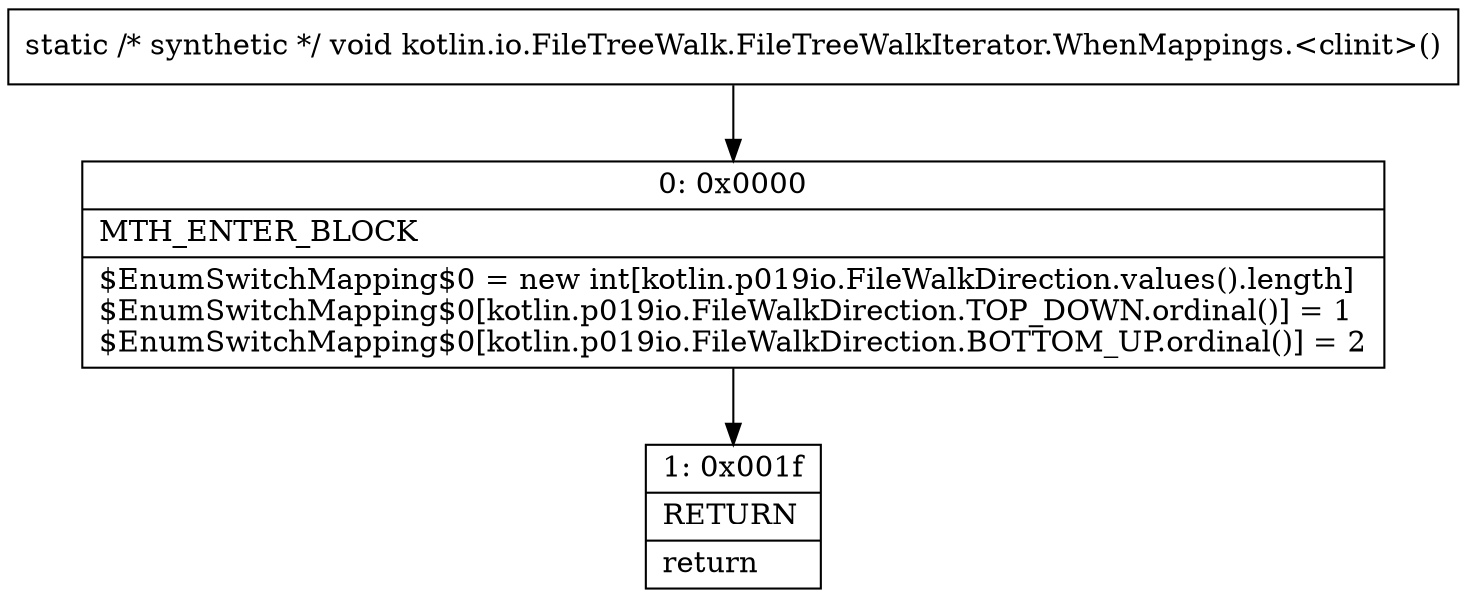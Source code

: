 digraph "CFG forkotlin.io.FileTreeWalk.FileTreeWalkIterator.WhenMappings.\<clinit\>()V" {
Node_0 [shape=record,label="{0\:\ 0x0000|MTH_ENTER_BLOCK\l|$EnumSwitchMapping$0 = new int[kotlin.p019io.FileWalkDirection.values().length]\l$EnumSwitchMapping$0[kotlin.p019io.FileWalkDirection.TOP_DOWN.ordinal()] = 1\l$EnumSwitchMapping$0[kotlin.p019io.FileWalkDirection.BOTTOM_UP.ordinal()] = 2\l}"];
Node_1 [shape=record,label="{1\:\ 0x001f|RETURN\l|return\l}"];
MethodNode[shape=record,label="{static \/* synthetic *\/ void kotlin.io.FileTreeWalk.FileTreeWalkIterator.WhenMappings.\<clinit\>() }"];
MethodNode -> Node_0;
Node_0 -> Node_1;
}

